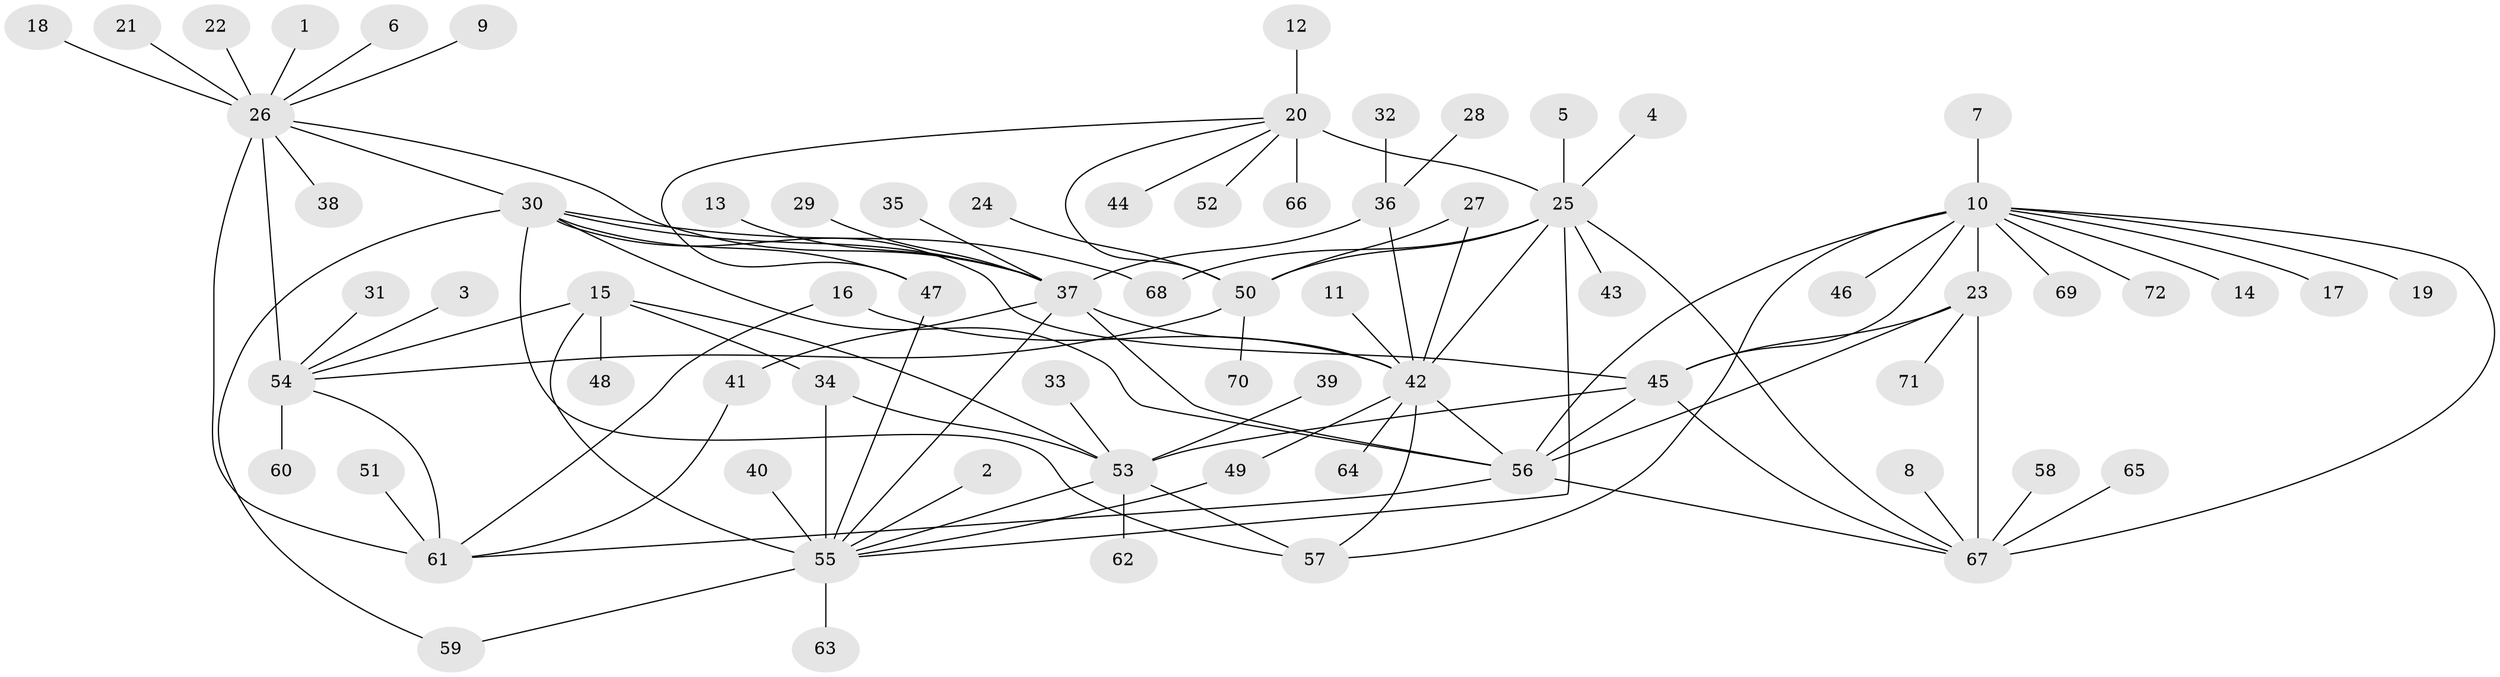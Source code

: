 // original degree distribution, {6: 0.013986013986013986, 12: 0.04195804195804196, 9: 0.03496503496503497, 10: 0.02097902097902098, 13: 0.013986013986013986, 8: 0.06293706293706294, 7: 0.027972027972027972, 11: 0.03496503496503497, 4: 0.006993006993006993, 1: 0.5734265734265734, 3: 0.04195804195804196, 2: 0.1258741258741259}
// Generated by graph-tools (version 1.1) at 2025/02/03/09/25 03:02:47]
// undirected, 72 vertices, 104 edges
graph export_dot {
graph [start="1"]
  node [color=gray90,style=filled];
  1;
  2;
  3;
  4;
  5;
  6;
  7;
  8;
  9;
  10;
  11;
  12;
  13;
  14;
  15;
  16;
  17;
  18;
  19;
  20;
  21;
  22;
  23;
  24;
  25;
  26;
  27;
  28;
  29;
  30;
  31;
  32;
  33;
  34;
  35;
  36;
  37;
  38;
  39;
  40;
  41;
  42;
  43;
  44;
  45;
  46;
  47;
  48;
  49;
  50;
  51;
  52;
  53;
  54;
  55;
  56;
  57;
  58;
  59;
  60;
  61;
  62;
  63;
  64;
  65;
  66;
  67;
  68;
  69;
  70;
  71;
  72;
  1 -- 26 [weight=1.0];
  2 -- 55 [weight=1.0];
  3 -- 54 [weight=1.0];
  4 -- 25 [weight=1.0];
  5 -- 25 [weight=1.0];
  6 -- 26 [weight=1.0];
  7 -- 10 [weight=1.0];
  8 -- 67 [weight=1.0];
  9 -- 26 [weight=1.0];
  10 -- 14 [weight=1.0];
  10 -- 17 [weight=1.0];
  10 -- 19 [weight=1.0];
  10 -- 23 [weight=4.0];
  10 -- 45 [weight=2.0];
  10 -- 46 [weight=1.0];
  10 -- 56 [weight=2.0];
  10 -- 57 [weight=1.0];
  10 -- 67 [weight=2.0];
  10 -- 69 [weight=1.0];
  10 -- 72 [weight=1.0];
  11 -- 42 [weight=1.0];
  12 -- 20 [weight=1.0];
  13 -- 37 [weight=1.0];
  15 -- 34 [weight=2.0];
  15 -- 48 [weight=1.0];
  15 -- 53 [weight=2.0];
  15 -- 54 [weight=1.0];
  15 -- 55 [weight=6.0];
  16 -- 42 [weight=1.0];
  16 -- 61 [weight=1.0];
  18 -- 26 [weight=1.0];
  20 -- 25 [weight=8.0];
  20 -- 44 [weight=1.0];
  20 -- 47 [weight=1.0];
  20 -- 50 [weight=2.0];
  20 -- 52 [weight=1.0];
  20 -- 66 [weight=1.0];
  21 -- 26 [weight=1.0];
  22 -- 26 [weight=1.0];
  23 -- 45 [weight=2.0];
  23 -- 56 [weight=2.0];
  23 -- 67 [weight=2.0];
  23 -- 71 [weight=1.0];
  24 -- 50 [weight=1.0];
  25 -- 42 [weight=1.0];
  25 -- 43 [weight=1.0];
  25 -- 50 [weight=4.0];
  25 -- 55 [weight=1.0];
  25 -- 67 [weight=1.0];
  25 -- 68 [weight=1.0];
  26 -- 30 [weight=2.0];
  26 -- 37 [weight=1.0];
  26 -- 38 [weight=1.0];
  26 -- 54 [weight=9.0];
  26 -- 61 [weight=3.0];
  27 -- 42 [weight=1.0];
  27 -- 50 [weight=1.0];
  28 -- 36 [weight=1.0];
  29 -- 37 [weight=1.0];
  30 -- 37 [weight=1.0];
  30 -- 45 [weight=1.0];
  30 -- 47 [weight=1.0];
  30 -- 56 [weight=1.0];
  30 -- 57 [weight=1.0];
  30 -- 59 [weight=1.0];
  30 -- 68 [weight=1.0];
  31 -- 54 [weight=1.0];
  32 -- 36 [weight=1.0];
  33 -- 53 [weight=1.0];
  34 -- 53 [weight=1.0];
  34 -- 55 [weight=3.0];
  35 -- 37 [weight=1.0];
  36 -- 37 [weight=4.0];
  36 -- 42 [weight=2.0];
  37 -- 41 [weight=1.0];
  37 -- 42 [weight=8.0];
  37 -- 55 [weight=1.0];
  37 -- 56 [weight=2.0];
  39 -- 53 [weight=1.0];
  40 -- 55 [weight=1.0];
  41 -- 61 [weight=1.0];
  42 -- 49 [weight=1.0];
  42 -- 56 [weight=1.0];
  42 -- 57 [weight=1.0];
  42 -- 64 [weight=1.0];
  45 -- 53 [weight=1.0];
  45 -- 56 [weight=1.0];
  45 -- 67 [weight=1.0];
  47 -- 55 [weight=1.0];
  49 -- 55 [weight=1.0];
  50 -- 54 [weight=1.0];
  50 -- 70 [weight=1.0];
  51 -- 61 [weight=1.0];
  53 -- 55 [weight=3.0];
  53 -- 57 [weight=1.0];
  53 -- 62 [weight=1.0];
  54 -- 60 [weight=1.0];
  54 -- 61 [weight=3.0];
  55 -- 59 [weight=1.0];
  55 -- 63 [weight=1.0];
  56 -- 61 [weight=1.0];
  56 -- 67 [weight=1.0];
  58 -- 67 [weight=1.0];
  65 -- 67 [weight=1.0];
}
